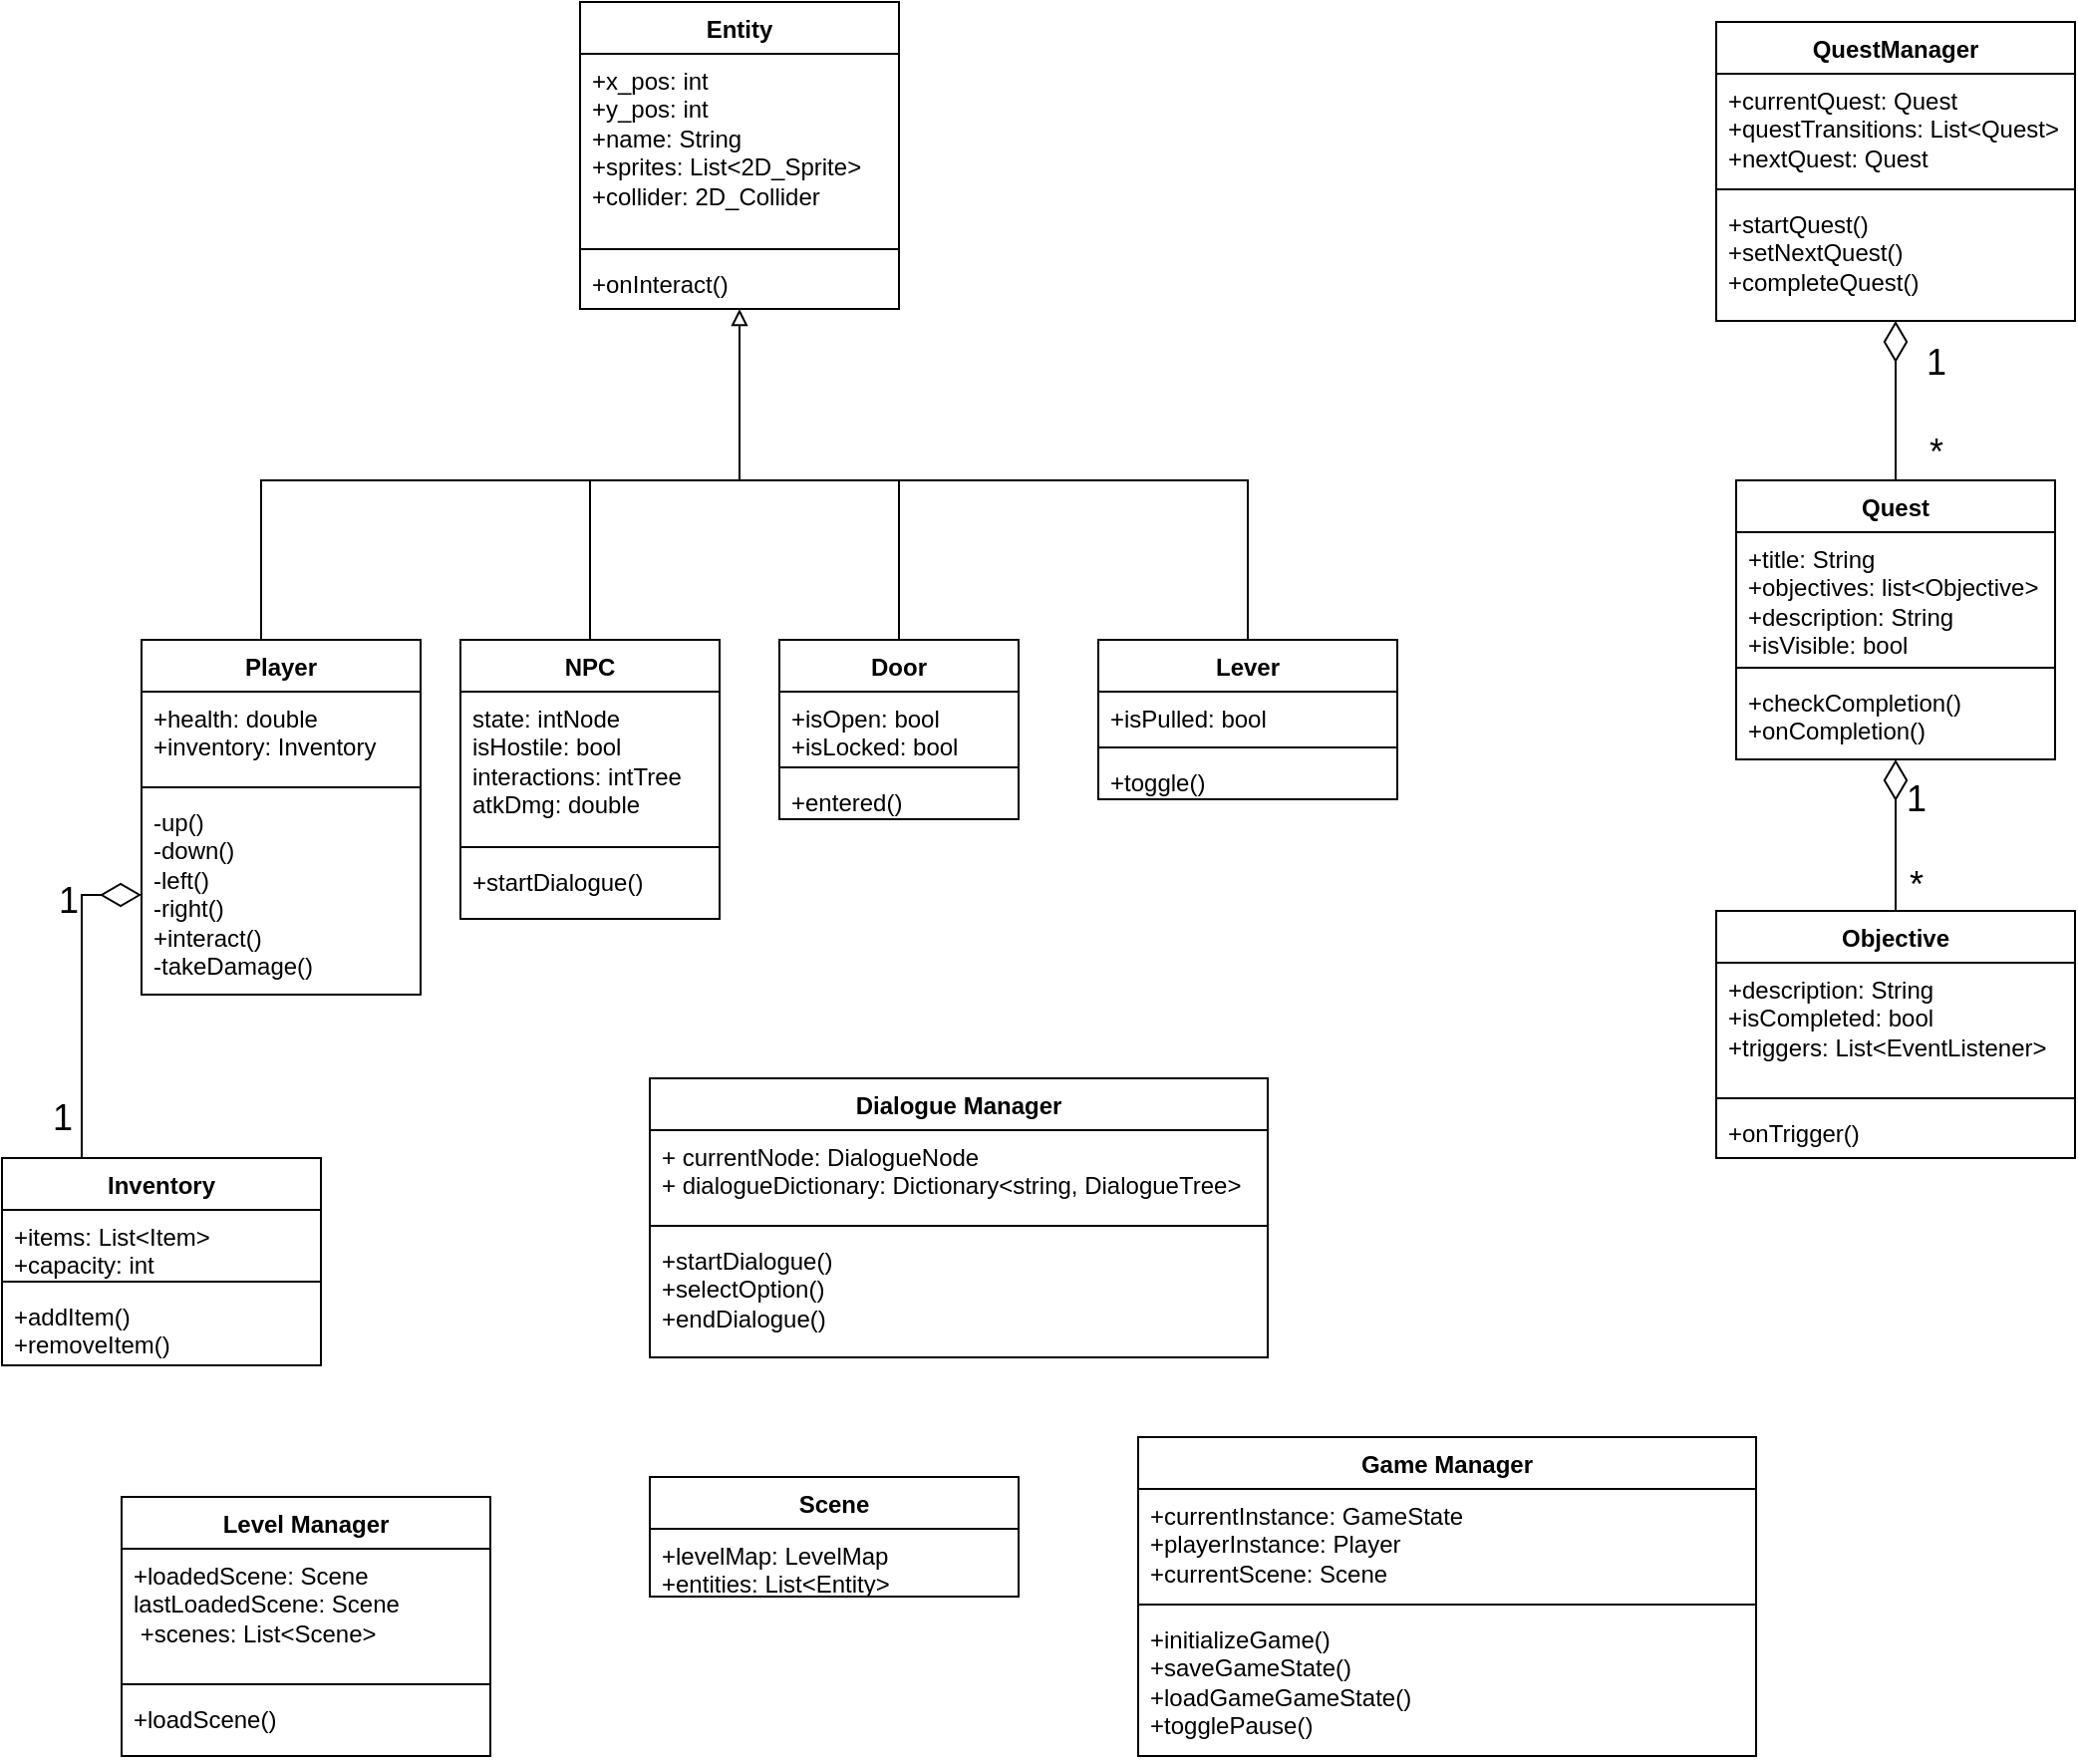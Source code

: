 <mxfile version="26.0.16">
  <diagram id="C5RBs43oDa-KdzZeNtuy" name="Page-1">
    <mxGraphModel dx="1425" dy="1793" grid="1" gridSize="10" guides="1" tooltips="1" connect="1" arrows="1" fold="1" page="1" pageScale="1" pageWidth="700" pageHeight="1000" math="0" shadow="0">
      <root>
        <mxCell id="WIyWlLk6GJQsqaUBKTNV-0" />
        <mxCell id="WIyWlLk6GJQsqaUBKTNV-1" parent="WIyWlLk6GJQsqaUBKTNV-0" />
        <mxCell id="OdSNENkLL4-QzehWh6gu-0" value="Entity" style="swimlane;fontStyle=1;align=center;verticalAlign=top;childLayout=stackLayout;horizontal=1;startSize=26;horizontalStack=0;resizeParent=1;resizeParentMax=0;resizeLast=0;collapsible=1;marginBottom=0;whiteSpace=wrap;html=1;" parent="WIyWlLk6GJQsqaUBKTNV-1" vertex="1">
          <mxGeometry x="300" y="-120" width="160" height="154" as="geometry" />
        </mxCell>
        <mxCell id="OdSNENkLL4-QzehWh6gu-1" value="+x_pos: int&lt;br&gt;+y_pos: int&lt;br&gt;+name: String&lt;br&gt;+sprites: List&amp;lt;2D_Sprite&amp;gt;&lt;br&gt;+collider: 2D_Collider&amp;nbsp;&lt;div&gt;&lt;br&gt;&lt;/div&gt;" style="text;strokeColor=none;fillColor=none;align=left;verticalAlign=top;spacingLeft=4;spacingRight=4;overflow=hidden;rotatable=0;points=[[0,0.5],[1,0.5]];portConstraint=eastwest;whiteSpace=wrap;html=1;" parent="OdSNENkLL4-QzehWh6gu-0" vertex="1">
          <mxGeometry y="26" width="160" height="94" as="geometry" />
        </mxCell>
        <mxCell id="OdSNENkLL4-QzehWh6gu-2" value="" style="line;strokeWidth=1;fillColor=none;align=left;verticalAlign=middle;spacingTop=-1;spacingLeft=3;spacingRight=3;rotatable=0;labelPosition=right;points=[];portConstraint=eastwest;strokeColor=inherit;" parent="OdSNENkLL4-QzehWh6gu-0" vertex="1">
          <mxGeometry y="120" width="160" height="8" as="geometry" />
        </mxCell>
        <mxCell id="OdSNENkLL4-QzehWh6gu-3" value="+onInteract()" style="text;strokeColor=none;fillColor=none;align=left;verticalAlign=top;spacingLeft=4;spacingRight=4;overflow=hidden;rotatable=0;points=[[0,0.5],[1,0.5]];portConstraint=eastwest;whiteSpace=wrap;html=1;" parent="OdSNENkLL4-QzehWh6gu-0" vertex="1">
          <mxGeometry y="128" width="160" height="26" as="geometry" />
        </mxCell>
        <mxCell id="OdSNENkLL4-QzehWh6gu-4" value="Player" style="swimlane;fontStyle=1;align=center;verticalAlign=top;childLayout=stackLayout;horizontal=1;startSize=26;horizontalStack=0;resizeParent=1;resizeParentMax=0;resizeLast=0;collapsible=1;marginBottom=0;whiteSpace=wrap;html=1;" parent="WIyWlLk6GJQsqaUBKTNV-1" vertex="1">
          <mxGeometry x="80" y="200" width="140" height="178" as="geometry" />
        </mxCell>
        <mxCell id="OdSNENkLL4-QzehWh6gu-5" value="&lt;div&gt;+health: double&lt;/div&gt;&lt;div&gt;+inventory: Inventory&lt;/div&gt;" style="text;strokeColor=none;fillColor=none;align=left;verticalAlign=top;spacingLeft=4;spacingRight=4;overflow=hidden;rotatable=0;points=[[0,0.5],[1,0.5]];portConstraint=eastwest;whiteSpace=wrap;html=1;" parent="OdSNENkLL4-QzehWh6gu-4" vertex="1">
          <mxGeometry y="26" width="140" height="44" as="geometry" />
        </mxCell>
        <mxCell id="OdSNENkLL4-QzehWh6gu-6" value="" style="line;strokeWidth=1;fillColor=none;align=left;verticalAlign=middle;spacingTop=-1;spacingLeft=3;spacingRight=3;rotatable=0;labelPosition=right;points=[];portConstraint=eastwest;strokeColor=inherit;" parent="OdSNENkLL4-QzehWh6gu-4" vertex="1">
          <mxGeometry y="70" width="140" height="8" as="geometry" />
        </mxCell>
        <mxCell id="OdSNENkLL4-QzehWh6gu-7" value="-up()&lt;br&gt;-down()&lt;br&gt;-left()&lt;br&gt;-right() &lt;br&gt;+interact()&lt;br&gt;-takeDamage()&lt;div&gt;&lt;br&gt;&lt;/div&gt;" style="text;strokeColor=none;fillColor=none;align=left;verticalAlign=top;spacingLeft=4;spacingRight=4;overflow=hidden;rotatable=0;points=[[0,0.5],[1,0.5]];portConstraint=eastwest;whiteSpace=wrap;html=1;" parent="OdSNENkLL4-QzehWh6gu-4" vertex="1">
          <mxGeometry y="78" width="140" height="100" as="geometry" />
        </mxCell>
        <mxCell id="OdSNENkLL4-QzehWh6gu-9" value="NPC" style="swimlane;fontStyle=1;align=center;verticalAlign=top;childLayout=stackLayout;horizontal=1;startSize=26;horizontalStack=0;resizeParent=1;resizeParentMax=0;resizeLast=0;collapsible=1;marginBottom=0;whiteSpace=wrap;html=1;" parent="WIyWlLk6GJQsqaUBKTNV-1" vertex="1">
          <mxGeometry x="240" y="200" width="130" height="140" as="geometry" />
        </mxCell>
        <mxCell id="OdSNENkLL4-QzehWh6gu-10" value="state: intNode&amp;nbsp;&lt;br&gt;isHostile: bool&lt;br&gt;interactions: intTree&lt;div&gt;atkDmg: double&lt;/div&gt;" style="text;strokeColor=none;fillColor=none;align=left;verticalAlign=top;spacingLeft=4;spacingRight=4;overflow=hidden;rotatable=0;points=[[0,0.5],[1,0.5]];portConstraint=eastwest;whiteSpace=wrap;html=1;" parent="OdSNENkLL4-QzehWh6gu-9" vertex="1">
          <mxGeometry y="26" width="130" height="74" as="geometry" />
        </mxCell>
        <mxCell id="OdSNENkLL4-QzehWh6gu-11" value="" style="line;strokeWidth=1;fillColor=none;align=left;verticalAlign=middle;spacingTop=-1;spacingLeft=3;spacingRight=3;rotatable=0;labelPosition=right;points=[];portConstraint=eastwest;strokeColor=inherit;" parent="OdSNENkLL4-QzehWh6gu-9" vertex="1">
          <mxGeometry y="100" width="130" height="8" as="geometry" />
        </mxCell>
        <mxCell id="OdSNENkLL4-QzehWh6gu-12" value="+startDialogue()" style="text;strokeColor=none;fillColor=none;align=left;verticalAlign=top;spacingLeft=4;spacingRight=4;overflow=hidden;rotatable=0;points=[[0,0.5],[1,0.5]];portConstraint=eastwest;whiteSpace=wrap;html=1;" parent="OdSNENkLL4-QzehWh6gu-9" vertex="1">
          <mxGeometry y="108" width="130" height="32" as="geometry" />
        </mxCell>
        <mxCell id="OdSNENkLL4-QzehWh6gu-15" value="Door" style="swimlane;fontStyle=1;align=center;verticalAlign=top;childLayout=stackLayout;horizontal=1;startSize=26;horizontalStack=0;resizeParent=1;resizeParentMax=0;resizeLast=0;collapsible=1;marginBottom=0;whiteSpace=wrap;html=1;" parent="WIyWlLk6GJQsqaUBKTNV-1" vertex="1">
          <mxGeometry x="400" y="200" width="120" height="90" as="geometry" />
        </mxCell>
        <mxCell id="OdSNENkLL4-QzehWh6gu-16" value="+isOpen: bool&amp;nbsp;&lt;br&gt;+isLocked: bool&lt;div&gt;&lt;br&gt;&lt;/div&gt;" style="text;strokeColor=none;fillColor=none;align=left;verticalAlign=top;spacingLeft=4;spacingRight=4;overflow=hidden;rotatable=0;points=[[0,0.5],[1,0.5]];portConstraint=eastwest;whiteSpace=wrap;html=1;" parent="OdSNENkLL4-QzehWh6gu-15" vertex="1">
          <mxGeometry y="26" width="120" height="34" as="geometry" />
        </mxCell>
        <mxCell id="OdSNENkLL4-QzehWh6gu-17" value="" style="line;strokeWidth=1;fillColor=none;align=left;verticalAlign=middle;spacingTop=-1;spacingLeft=3;spacingRight=3;rotatable=0;labelPosition=right;points=[];portConstraint=eastwest;strokeColor=inherit;" parent="OdSNENkLL4-QzehWh6gu-15" vertex="1">
          <mxGeometry y="60" width="120" height="8" as="geometry" />
        </mxCell>
        <mxCell id="OdSNENkLL4-QzehWh6gu-18" value="+entered()" style="text;strokeColor=none;fillColor=none;align=left;verticalAlign=top;spacingLeft=4;spacingRight=4;overflow=hidden;rotatable=0;points=[[0,0.5],[1,0.5]];portConstraint=eastwest;whiteSpace=wrap;html=1;" parent="OdSNENkLL4-QzehWh6gu-15" vertex="1">
          <mxGeometry y="68" width="120" height="22" as="geometry" />
        </mxCell>
        <mxCell id="OdSNENkLL4-QzehWh6gu-25" value="Lever" style="swimlane;fontStyle=1;align=center;verticalAlign=top;childLayout=stackLayout;horizontal=1;startSize=26;horizontalStack=0;resizeParent=1;resizeParentMax=0;resizeLast=0;collapsible=1;marginBottom=0;whiteSpace=wrap;html=1;" parent="WIyWlLk6GJQsqaUBKTNV-1" vertex="1">
          <mxGeometry x="560" y="200" width="150" height="80" as="geometry" />
        </mxCell>
        <mxCell id="OdSNENkLL4-QzehWh6gu-26" value="+isPulled: bool&lt;div&gt;&lt;br&gt;&lt;/div&gt;" style="text;strokeColor=none;fillColor=none;align=left;verticalAlign=top;spacingLeft=4;spacingRight=4;overflow=hidden;rotatable=0;points=[[0,0.5],[1,0.5]];portConstraint=eastwest;whiteSpace=wrap;html=1;" parent="OdSNENkLL4-QzehWh6gu-25" vertex="1">
          <mxGeometry y="26" width="150" height="24" as="geometry" />
        </mxCell>
        <mxCell id="OdSNENkLL4-QzehWh6gu-27" value="" style="line;strokeWidth=1;fillColor=none;align=left;verticalAlign=middle;spacingTop=-1;spacingLeft=3;spacingRight=3;rotatable=0;labelPosition=right;points=[];portConstraint=eastwest;strokeColor=inherit;" parent="OdSNENkLL4-QzehWh6gu-25" vertex="1">
          <mxGeometry y="50" width="150" height="8" as="geometry" />
        </mxCell>
        <mxCell id="OdSNENkLL4-QzehWh6gu-28" value="+toggle()" style="text;strokeColor=none;fillColor=none;align=left;verticalAlign=top;spacingLeft=4;spacingRight=4;overflow=hidden;rotatable=0;points=[[0,0.5],[1,0.5]];portConstraint=eastwest;whiteSpace=wrap;html=1;" parent="OdSNENkLL4-QzehWh6gu-25" vertex="1">
          <mxGeometry y="58" width="150" height="22" as="geometry" />
        </mxCell>
        <mxCell id="OdSNENkLL4-QzehWh6gu-37" value="" style="endArrow=block;html=1;rounded=0;exitX=0.5;exitY=0;exitDx=0;exitDy=0;entryX=0.5;entryY=1;entryDx=0;entryDy=0;endFill=0;edgeStyle=orthogonalEdgeStyle;" parent="WIyWlLk6GJQsqaUBKTNV-1" source="OdSNENkLL4-QzehWh6gu-15" target="OdSNENkLL4-QzehWh6gu-0" edge="1">
          <mxGeometry width="50" height="50" relative="1" as="geometry">
            <mxPoint x="330" y="130" as="sourcePoint" />
            <mxPoint x="300" y="180" as="targetPoint" />
            <Array as="points">
              <mxPoint x="460" y="120" />
              <mxPoint x="380" y="120" />
            </Array>
          </mxGeometry>
        </mxCell>
        <mxCell id="OdSNENkLL4-QzehWh6gu-38" value="" style="endArrow=none;html=1;rounded=0;entryX=0.5;entryY=0;entryDx=0;entryDy=0;edgeStyle=orthogonalEdgeStyle;" parent="WIyWlLk6GJQsqaUBKTNV-1" target="OdSNENkLL4-QzehWh6gu-4" edge="1">
          <mxGeometry width="50" height="50" relative="1" as="geometry">
            <mxPoint x="380" y="111" as="sourcePoint" />
            <mxPoint x="300" y="180" as="targetPoint" />
            <Array as="points">
              <mxPoint x="380" y="120" />
              <mxPoint x="140" y="120" />
            </Array>
          </mxGeometry>
        </mxCell>
        <mxCell id="OdSNENkLL4-QzehWh6gu-39" value="" style="endArrow=none;html=1;rounded=0;entryX=0.5;entryY=0;entryDx=0;entryDy=0;" parent="WIyWlLk6GJQsqaUBKTNV-1" target="OdSNENkLL4-QzehWh6gu-9" edge="1">
          <mxGeometry width="50" height="50" relative="1" as="geometry">
            <mxPoint x="305" y="120" as="sourcePoint" />
            <mxPoint x="300" y="180" as="targetPoint" />
          </mxGeometry>
        </mxCell>
        <mxCell id="OdSNENkLL4-QzehWh6gu-40" value="" style="endArrow=none;html=1;rounded=0;exitX=0.5;exitY=0;exitDx=0;exitDy=0;edgeStyle=orthogonalEdgeStyle;" parent="WIyWlLk6GJQsqaUBKTNV-1" source="OdSNENkLL4-QzehWh6gu-25" edge="1">
          <mxGeometry width="50" height="50" relative="1" as="geometry">
            <mxPoint x="250" y="230" as="sourcePoint" />
            <mxPoint x="460" y="120" as="targetPoint" />
            <Array as="points">
              <mxPoint x="635" y="120" />
            </Array>
          </mxGeometry>
        </mxCell>
        <mxCell id="r1As2lmNoIVcKauKKdXA-0" value="QuestManager" style="swimlane;fontStyle=1;align=center;verticalAlign=top;childLayout=stackLayout;horizontal=1;startSize=26;horizontalStack=0;resizeParent=1;resizeParentMax=0;resizeLast=0;collapsible=1;marginBottom=0;whiteSpace=wrap;html=1;" parent="WIyWlLk6GJQsqaUBKTNV-1" vertex="1">
          <mxGeometry x="870" y="-110" width="180" height="150" as="geometry" />
        </mxCell>
        <mxCell id="r1As2lmNoIVcKauKKdXA-1" value="+currentQuest: Quest&lt;div&gt;+questTransitions: List&amp;lt;Quest&amp;gt;&lt;/div&gt;&lt;div&gt;+nextQuest: Quest&lt;/div&gt;" style="text;strokeColor=none;fillColor=none;align=left;verticalAlign=top;spacingLeft=4;spacingRight=4;overflow=hidden;rotatable=0;points=[[0,0.5],[1,0.5]];portConstraint=eastwest;whiteSpace=wrap;html=1;" parent="r1As2lmNoIVcKauKKdXA-0" vertex="1">
          <mxGeometry y="26" width="180" height="54" as="geometry" />
        </mxCell>
        <mxCell id="r1As2lmNoIVcKauKKdXA-2" value="" style="line;strokeWidth=1;fillColor=none;align=left;verticalAlign=middle;spacingTop=-1;spacingLeft=3;spacingRight=3;rotatable=0;labelPosition=right;points=[];portConstraint=eastwest;strokeColor=inherit;" parent="r1As2lmNoIVcKauKKdXA-0" vertex="1">
          <mxGeometry y="80" width="180" height="8" as="geometry" />
        </mxCell>
        <mxCell id="r1As2lmNoIVcKauKKdXA-3" value="+startQuest()&lt;div&gt;+setNextQuest()&lt;/div&gt;&lt;div&gt;+completeQuest()&lt;/div&gt;" style="text;strokeColor=none;fillColor=none;align=left;verticalAlign=top;spacingLeft=4;spacingRight=4;overflow=hidden;rotatable=0;points=[[0,0.5],[1,0.5]];portConstraint=eastwest;whiteSpace=wrap;html=1;" parent="r1As2lmNoIVcKauKKdXA-0" vertex="1">
          <mxGeometry y="88" width="180" height="62" as="geometry" />
        </mxCell>
        <mxCell id="r1As2lmNoIVcKauKKdXA-4" value="Quest" style="swimlane;fontStyle=1;align=center;verticalAlign=top;childLayout=stackLayout;horizontal=1;startSize=26;horizontalStack=0;resizeParent=1;resizeParentMax=0;resizeLast=0;collapsible=1;marginBottom=0;whiteSpace=wrap;html=1;" parent="WIyWlLk6GJQsqaUBKTNV-1" vertex="1">
          <mxGeometry x="880" y="120" width="160" height="140" as="geometry" />
        </mxCell>
        <mxCell id="r1As2lmNoIVcKauKKdXA-5" value="+title: String&lt;div&gt;&lt;div&gt;+objectives: list&amp;lt;Objective&amp;gt;&lt;/div&gt;&lt;/div&gt;&lt;div&gt;+description: String&lt;/div&gt;&lt;div&gt;+isVisible: bool &lt;br&gt;&lt;/div&gt;" style="text;strokeColor=none;fillColor=none;align=left;verticalAlign=top;spacingLeft=4;spacingRight=4;overflow=hidden;rotatable=0;points=[[0,0.5],[1,0.5]];portConstraint=eastwest;whiteSpace=wrap;html=1;" parent="r1As2lmNoIVcKauKKdXA-4" vertex="1">
          <mxGeometry y="26" width="160" height="64" as="geometry" />
        </mxCell>
        <mxCell id="r1As2lmNoIVcKauKKdXA-6" value="" style="line;strokeWidth=1;fillColor=none;align=left;verticalAlign=middle;spacingTop=-1;spacingLeft=3;spacingRight=3;rotatable=0;labelPosition=right;points=[];portConstraint=eastwest;strokeColor=inherit;" parent="r1As2lmNoIVcKauKKdXA-4" vertex="1">
          <mxGeometry y="90" width="160" height="8" as="geometry" />
        </mxCell>
        <mxCell id="r1As2lmNoIVcKauKKdXA-7" value="+checkCompletion()&lt;div&gt;+onCompletion()&lt;/div&gt;" style="text;strokeColor=none;fillColor=none;align=left;verticalAlign=top;spacingLeft=4;spacingRight=4;overflow=hidden;rotatable=0;points=[[0,0.5],[1,0.5]];portConstraint=eastwest;whiteSpace=wrap;html=1;" parent="r1As2lmNoIVcKauKKdXA-4" vertex="1">
          <mxGeometry y="98" width="160" height="42" as="geometry" />
        </mxCell>
        <mxCell id="r1As2lmNoIVcKauKKdXA-8" value="Objective" style="swimlane;fontStyle=1;align=center;verticalAlign=top;childLayout=stackLayout;horizontal=1;startSize=26;horizontalStack=0;resizeParent=1;resizeParentMax=0;resizeLast=0;collapsible=1;marginBottom=0;whiteSpace=wrap;html=1;" parent="WIyWlLk6GJQsqaUBKTNV-1" vertex="1">
          <mxGeometry x="870" y="336" width="180" height="124" as="geometry" />
        </mxCell>
        <mxCell id="r1As2lmNoIVcKauKKdXA-9" value="+description: String&lt;div&gt;+isCompleted: bool&lt;/div&gt;&lt;div&gt;+triggers: List&amp;lt;EventListener&amp;gt;&lt;/div&gt;" style="text;strokeColor=none;fillColor=none;align=left;verticalAlign=top;spacingLeft=4;spacingRight=4;overflow=hidden;rotatable=0;points=[[0,0.5],[1,0.5]];portConstraint=eastwest;whiteSpace=wrap;html=1;" parent="r1As2lmNoIVcKauKKdXA-8" vertex="1">
          <mxGeometry y="26" width="180" height="64" as="geometry" />
        </mxCell>
        <mxCell id="r1As2lmNoIVcKauKKdXA-10" value="" style="line;strokeWidth=1;fillColor=none;align=left;verticalAlign=middle;spacingTop=-1;spacingLeft=3;spacingRight=3;rotatable=0;labelPosition=right;points=[];portConstraint=eastwest;strokeColor=inherit;" parent="r1As2lmNoIVcKauKKdXA-8" vertex="1">
          <mxGeometry y="90" width="180" height="8" as="geometry" />
        </mxCell>
        <mxCell id="r1As2lmNoIVcKauKKdXA-11" value="+onTrigger()" style="text;strokeColor=none;fillColor=none;align=left;verticalAlign=top;spacingLeft=4;spacingRight=4;overflow=hidden;rotatable=0;points=[[0,0.5],[1,0.5]];portConstraint=eastwest;whiteSpace=wrap;html=1;" parent="r1As2lmNoIVcKauKKdXA-8" vertex="1">
          <mxGeometry y="98" width="180" height="26" as="geometry" />
        </mxCell>
        <mxCell id="r1As2lmNoIVcKauKKdXA-14" value="" style="endArrow=diamondThin;html=1;rounded=0;exitX=0.5;exitY=0;exitDx=0;exitDy=0;endFill=0;endSize=18;entryX=0.5;entryY=1;entryDx=0;entryDy=0;" parent="WIyWlLk6GJQsqaUBKTNV-1" source="r1As2lmNoIVcKauKKdXA-4" edge="1" target="r1As2lmNoIVcKauKKdXA-0">
          <mxGeometry width="50" height="50" relative="1" as="geometry">
            <mxPoint x="910" y="150" as="sourcePoint" />
            <mxPoint x="970" y="90" as="targetPoint" />
          </mxGeometry>
        </mxCell>
        <mxCell id="tE-xTlJbAmfMv_ScBgpa-1" value="1" style="edgeLabel;html=1;align=center;verticalAlign=middle;resizable=0;points=[];fontSize=18;" vertex="1" connectable="0" parent="r1As2lmNoIVcKauKKdXA-14">
          <mxGeometry x="0.493" y="2" relative="1" as="geometry">
            <mxPoint x="22" as="offset" />
          </mxGeometry>
        </mxCell>
        <mxCell id="tE-xTlJbAmfMv_ScBgpa-2" value="*" style="edgeLabel;html=1;align=center;verticalAlign=middle;resizable=0;points=[];fontSize=18;" vertex="1" connectable="0" parent="r1As2lmNoIVcKauKKdXA-14">
          <mxGeometry x="-0.653" y="1" relative="1" as="geometry">
            <mxPoint x="21" as="offset" />
          </mxGeometry>
        </mxCell>
        <mxCell id="r1As2lmNoIVcKauKKdXA-15" value="" style="endArrow=diamondThin;html=1;rounded=0;endFill=0;exitX=0.5;exitY=0;exitDx=0;exitDy=0;strokeWidth=1;endSize=18;entryX=0.5;entryY=1;entryDx=0;entryDy=0;" parent="WIyWlLk6GJQsqaUBKTNV-1" edge="1" target="r1As2lmNoIVcKauKKdXA-4" source="r1As2lmNoIVcKauKKdXA-8">
          <mxGeometry width="50" height="50" relative="1" as="geometry">
            <mxPoint x="960" y="330" as="sourcePoint" />
            <mxPoint x="980" y="380" as="targetPoint" />
          </mxGeometry>
        </mxCell>
        <mxCell id="tE-xTlJbAmfMv_ScBgpa-4" value="1" style="edgeLabel;html=1;align=center;verticalAlign=middle;resizable=0;points=[];fontSize=18;" vertex="1" connectable="0" parent="r1As2lmNoIVcKauKKdXA-15">
          <mxGeometry x="0.395" y="-1" relative="1" as="geometry">
            <mxPoint x="9" y="-3" as="offset" />
          </mxGeometry>
        </mxCell>
        <mxCell id="tE-xTlJbAmfMv_ScBgpa-5" value="*" style="edgeLabel;html=1;align=center;verticalAlign=middle;resizable=0;points=[];fontSize=18;" vertex="1" connectable="0" parent="r1As2lmNoIVcKauKKdXA-15">
          <mxGeometry x="-0.658" relative="1" as="geometry">
            <mxPoint x="10" as="offset" />
          </mxGeometry>
        </mxCell>
        <mxCell id="Fe0iumdBVx5rN5SeiypS-1" value="Inventory" style="swimlane;fontStyle=1;align=center;verticalAlign=top;childLayout=stackLayout;horizontal=1;startSize=26;horizontalStack=0;resizeParent=1;resizeParentMax=0;resizeLast=0;collapsible=1;marginBottom=0;whiteSpace=wrap;html=1;" parent="WIyWlLk6GJQsqaUBKTNV-1" vertex="1">
          <mxGeometry x="10" y="460" width="160" height="104" as="geometry" />
        </mxCell>
        <mxCell id="Fe0iumdBVx5rN5SeiypS-2" value="+items: List&amp;lt;Item&amp;gt;&lt;div&gt;+capacity: int&lt;/div&gt;" style="text;strokeColor=none;fillColor=none;align=left;verticalAlign=top;spacingLeft=4;spacingRight=4;overflow=hidden;rotatable=0;points=[[0,0.5],[1,0.5]];portConstraint=eastwest;whiteSpace=wrap;html=1;" parent="Fe0iumdBVx5rN5SeiypS-1" vertex="1">
          <mxGeometry y="26" width="160" height="32" as="geometry" />
        </mxCell>
        <mxCell id="Fe0iumdBVx5rN5SeiypS-3" value="" style="line;strokeWidth=1;fillColor=none;align=left;verticalAlign=middle;spacingTop=-1;spacingLeft=3;spacingRight=3;rotatable=0;labelPosition=right;points=[];portConstraint=eastwest;strokeColor=inherit;" parent="Fe0iumdBVx5rN5SeiypS-1" vertex="1">
          <mxGeometry y="58" width="160" height="8" as="geometry" />
        </mxCell>
        <mxCell id="Fe0iumdBVx5rN5SeiypS-4" value="+addItem()&lt;div&gt;+removeItem()&lt;/div&gt;" style="text;strokeColor=none;fillColor=none;align=left;verticalAlign=top;spacingLeft=4;spacingRight=4;overflow=hidden;rotatable=0;points=[[0,0.5],[1,0.5]];portConstraint=eastwest;whiteSpace=wrap;html=1;" parent="Fe0iumdBVx5rN5SeiypS-1" vertex="1">
          <mxGeometry y="66" width="160" height="38" as="geometry" />
        </mxCell>
        <mxCell id="Fe0iumdBVx5rN5SeiypS-5" style="edgeStyle=orthogonalEdgeStyle;rounded=0;orthogonalLoop=1;jettySize=auto;html=1;exitX=0.25;exitY=0;exitDx=0;exitDy=0;entryX=0;entryY=0.5;entryDx=0;entryDy=0;endArrow=diamondThin;endFill=0;endSize=18;" parent="WIyWlLk6GJQsqaUBKTNV-1" source="Fe0iumdBVx5rN5SeiypS-1" target="OdSNENkLL4-QzehWh6gu-7" edge="1">
          <mxGeometry relative="1" as="geometry">
            <mxPoint x="90" y="520" as="targetPoint" />
          </mxGeometry>
        </mxCell>
        <mxCell id="Fe0iumdBVx5rN5SeiypS-6" value="1" style="edgeLabel;html=1;align=center;verticalAlign=middle;resizable=0;points=[];fontSize=18;" parent="Fe0iumdBVx5rN5SeiypS-5" vertex="1" connectable="0">
          <mxGeometry x="0.597" y="7" relative="1" as="geometry">
            <mxPoint as="offset" />
          </mxGeometry>
        </mxCell>
        <mxCell id="Fe0iumdBVx5rN5SeiypS-7" value="1" style="edgeLabel;html=1;align=center;verticalAlign=middle;resizable=0;points=[];fontSize=18;" parent="Fe0iumdBVx5rN5SeiypS-5" vertex="1" connectable="0">
          <mxGeometry x="-0.62" y="-1" relative="1" as="geometry">
            <mxPoint x="-11" y="11" as="offset" />
          </mxGeometry>
        </mxCell>
        <mxCell id="tE-xTlJbAmfMv_ScBgpa-7" value="Dialogue Manager" style="swimlane;fontStyle=1;align=center;verticalAlign=top;childLayout=stackLayout;horizontal=1;startSize=26;horizontalStack=0;resizeParent=1;resizeParentMax=0;resizeLast=0;collapsible=1;marginBottom=0;whiteSpace=wrap;html=1;" vertex="1" parent="WIyWlLk6GJQsqaUBKTNV-1">
          <mxGeometry x="335" y="420" width="310" height="140" as="geometry" />
        </mxCell>
        <mxCell id="tE-xTlJbAmfMv_ScBgpa-8" value="&lt;div&gt;+ currentNode: DialogueNode&lt;/div&gt;&lt;div&gt;+ dialogueDictionary: Dictionary&amp;lt;string, DialogueTree&amp;gt;&lt;/div&gt;" style="text;strokeColor=none;fillColor=none;align=left;verticalAlign=top;spacingLeft=4;spacingRight=4;overflow=hidden;rotatable=0;points=[[0,0.5],[1,0.5]];portConstraint=eastwest;whiteSpace=wrap;html=1;" vertex="1" parent="tE-xTlJbAmfMv_ScBgpa-7">
          <mxGeometry y="26" width="310" height="44" as="geometry" />
        </mxCell>
        <mxCell id="tE-xTlJbAmfMv_ScBgpa-9" value="" style="line;strokeWidth=1;fillColor=none;align=left;verticalAlign=middle;spacingTop=-1;spacingLeft=3;spacingRight=3;rotatable=0;labelPosition=right;points=[];portConstraint=eastwest;strokeColor=inherit;" vertex="1" parent="tE-xTlJbAmfMv_ScBgpa-7">
          <mxGeometry y="70" width="310" height="8" as="geometry" />
        </mxCell>
        <mxCell id="tE-xTlJbAmfMv_ScBgpa-10" value="+startDialogue()&lt;br&gt;+selectOption()&lt;br&gt;+endDialogue()&lt;div&gt;&lt;br&gt;&lt;/div&gt;" style="text;strokeColor=none;fillColor=none;align=left;verticalAlign=top;spacingLeft=4;spacingRight=4;overflow=hidden;rotatable=0;points=[[0,0.5],[1,0.5]];portConstraint=eastwest;whiteSpace=wrap;html=1;" vertex="1" parent="tE-xTlJbAmfMv_ScBgpa-7">
          <mxGeometry y="78" width="310" height="62" as="geometry" />
        </mxCell>
        <mxCell id="tE-xTlJbAmfMv_ScBgpa-11" value="Level Manager" style="swimlane;fontStyle=1;align=center;verticalAlign=top;childLayout=stackLayout;horizontal=1;startSize=26;horizontalStack=0;resizeParent=1;resizeParentMax=0;resizeLast=0;collapsible=1;marginBottom=0;whiteSpace=wrap;html=1;" vertex="1" parent="WIyWlLk6GJQsqaUBKTNV-1">
          <mxGeometry x="70" y="630" width="185" height="130" as="geometry" />
        </mxCell>
        <mxCell id="tE-xTlJbAmfMv_ScBgpa-12" value="+loadedScene: Scene &lt;br&gt;lastLoadedScene: Scene &lt;br&gt;&amp;nbsp;+scenes: List&amp;lt;Scene&amp;gt; &lt;br&gt;&lt;div&gt;&lt;br&gt;&lt;/div&gt;" style="text;strokeColor=none;fillColor=none;align=left;verticalAlign=top;spacingLeft=4;spacingRight=4;overflow=hidden;rotatable=0;points=[[0,0.5],[1,0.5]];portConstraint=eastwest;whiteSpace=wrap;html=1;" vertex="1" parent="tE-xTlJbAmfMv_ScBgpa-11">
          <mxGeometry y="26" width="185" height="64" as="geometry" />
        </mxCell>
        <mxCell id="tE-xTlJbAmfMv_ScBgpa-13" value="" style="line;strokeWidth=1;fillColor=none;align=left;verticalAlign=middle;spacingTop=-1;spacingLeft=3;spacingRight=3;rotatable=0;labelPosition=right;points=[];portConstraint=eastwest;strokeColor=inherit;" vertex="1" parent="tE-xTlJbAmfMv_ScBgpa-11">
          <mxGeometry y="90" width="185" height="8" as="geometry" />
        </mxCell>
        <mxCell id="tE-xTlJbAmfMv_ScBgpa-14" value="+loadScene()" style="text;strokeColor=none;fillColor=none;align=left;verticalAlign=top;spacingLeft=4;spacingRight=4;overflow=hidden;rotatable=0;points=[[0,0.5],[1,0.5]];portConstraint=eastwest;whiteSpace=wrap;html=1;" vertex="1" parent="tE-xTlJbAmfMv_ScBgpa-11">
          <mxGeometry y="98" width="185" height="32" as="geometry" />
        </mxCell>
        <mxCell id="tE-xTlJbAmfMv_ScBgpa-15" value="Scene" style="swimlane;fontStyle=1;align=center;verticalAlign=top;childLayout=stackLayout;horizontal=1;startSize=26;horizontalStack=0;resizeParent=1;resizeParentMax=0;resizeLast=0;collapsible=1;marginBottom=0;whiteSpace=wrap;html=1;" vertex="1" parent="WIyWlLk6GJQsqaUBKTNV-1">
          <mxGeometry x="335" y="620" width="185" height="60" as="geometry" />
        </mxCell>
        <mxCell id="tE-xTlJbAmfMv_ScBgpa-16" value="&lt;div&gt;+levelMap: LevelMap&lt;/div&gt;&lt;div&gt;+entities: List&amp;lt;Entity&amp;gt;&lt;/div&gt;&lt;div&gt;&lt;br&gt;&lt;/div&gt;" style="text;strokeColor=none;fillColor=none;align=left;verticalAlign=top;spacingLeft=4;spacingRight=4;overflow=hidden;rotatable=0;points=[[0,0.5],[1,0.5]];portConstraint=eastwest;whiteSpace=wrap;html=1;" vertex="1" parent="tE-xTlJbAmfMv_ScBgpa-15">
          <mxGeometry y="26" width="185" height="34" as="geometry" />
        </mxCell>
        <mxCell id="tE-xTlJbAmfMv_ScBgpa-19" value="Game Manager" style="swimlane;fontStyle=1;align=center;verticalAlign=top;childLayout=stackLayout;horizontal=1;startSize=26;horizontalStack=0;resizeParent=1;resizeParentMax=0;resizeLast=0;collapsible=1;marginBottom=0;whiteSpace=wrap;html=1;" vertex="1" parent="WIyWlLk6GJQsqaUBKTNV-1">
          <mxGeometry x="580" y="600" width="310" height="160" as="geometry" />
        </mxCell>
        <mxCell id="tE-xTlJbAmfMv_ScBgpa-20" value="+currentInstance: GameState &lt;br&gt;+playerInstance: Player &lt;br&gt;+currentScene: Scene &lt;br&gt;&lt;div&gt;&lt;br&gt;&lt;/div&gt;" style="text;strokeColor=none;fillColor=none;align=left;verticalAlign=top;spacingLeft=4;spacingRight=4;overflow=hidden;rotatable=0;points=[[0,0.5],[1,0.5]];portConstraint=eastwest;whiteSpace=wrap;html=1;" vertex="1" parent="tE-xTlJbAmfMv_ScBgpa-19">
          <mxGeometry y="26" width="310" height="54" as="geometry" />
        </mxCell>
        <mxCell id="tE-xTlJbAmfMv_ScBgpa-21" value="" style="line;strokeWidth=1;fillColor=none;align=left;verticalAlign=middle;spacingTop=-1;spacingLeft=3;spacingRight=3;rotatable=0;labelPosition=right;points=[];portConstraint=eastwest;strokeColor=inherit;" vertex="1" parent="tE-xTlJbAmfMv_ScBgpa-19">
          <mxGeometry y="80" width="310" height="8" as="geometry" />
        </mxCell>
        <mxCell id="tE-xTlJbAmfMv_ScBgpa-22" value="+initializeGame()&lt;br&gt;+saveGameState()&lt;br&gt;+loadGameGameState()&lt;br&gt;+togglePause()&lt;div&gt;&lt;br&gt;&lt;/div&gt;" style="text;strokeColor=none;fillColor=none;align=left;verticalAlign=top;spacingLeft=4;spacingRight=4;overflow=hidden;rotatable=0;points=[[0,0.5],[1,0.5]];portConstraint=eastwest;whiteSpace=wrap;html=1;" vertex="1" parent="tE-xTlJbAmfMv_ScBgpa-19">
          <mxGeometry y="88" width="310" height="72" as="geometry" />
        </mxCell>
      </root>
    </mxGraphModel>
  </diagram>
</mxfile>
